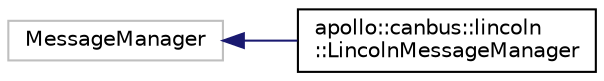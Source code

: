 digraph "Graphical Class Hierarchy"
{
  edge [fontname="Helvetica",fontsize="10",labelfontname="Helvetica",labelfontsize="10"];
  node [fontname="Helvetica",fontsize="10",shape=record];
  rankdir="LR";
  Node1 [label="MessageManager",height=0.2,width=0.4,color="grey75", fillcolor="white", style="filled"];
  Node1 -> Node2 [dir="back",color="midnightblue",fontsize="10",style="solid",fontname="Helvetica"];
  Node2 [label="apollo::canbus::lincoln\l::LincolnMessageManager",height=0.2,width=0.4,color="black", fillcolor="white", style="filled",URL="$classapollo_1_1canbus_1_1lincoln_1_1LincolnMessageManager.html",tooltip="implementation of MessageManager for lincoln vehicle "];
}
